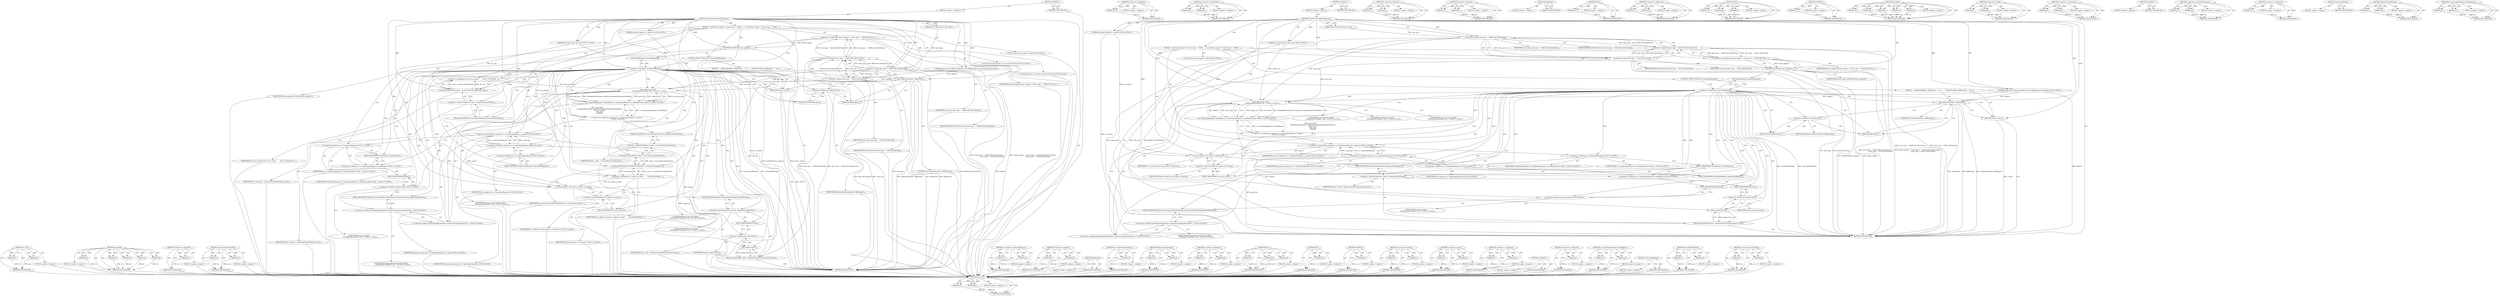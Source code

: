 digraph "cc.CopyOutputRequest.CreateRequest" {
vulnerable_205 [label=<(METHOD,set_area)>];
vulnerable_206 [label=<(PARAM,p1)>];
vulnerable_207 [label=<(PARAM,p2)>];
vulnerable_208 [label=<(BLOCK,&lt;empty&gt;,&lt;empty&gt;)>];
vulnerable_209 [label=<(METHOD_RETURN,ANY)>];
vulnerable_184 [label=<(METHOD,base.Bind)>];
vulnerable_185 [label=<(PARAM,p1)>];
vulnerable_186 [label=<(PARAM,p2)>];
vulnerable_187 [label=<(PARAM,p3)>];
vulnerable_188 [label=<(PARAM,p4)>];
vulnerable_189 [label=<(PARAM,p5)>];
vulnerable_190 [label=<(BLOCK,&lt;empty&gt;,&lt;empty&gt;)>];
vulnerable_191 [label=<(METHOD_RETURN,ANY)>];
vulnerable_138 [label=<(METHOD,&lt;operator&gt;.logicalNot)>];
vulnerable_139 [label=<(PARAM,p1)>];
vulnerable_140 [label=<(BLOCK,&lt;empty&gt;,&lt;empty&gt;)>];
vulnerable_141 [label=<(METHOD_RETURN,ANY)>];
vulnerable_159 [label=<(METHOD,ConvertViewSizeToPixel)>];
vulnerable_160 [label=<(PARAM,p1)>];
vulnerable_161 [label=<(PARAM,p2)>];
vulnerable_162 [label=<(BLOCK,&lt;empty&gt;,&lt;empty&gt;)>];
vulnerable_163 [label=<(METHOD_RETURN,ANY)>];
vulnerable_6 [label=<(METHOD,&lt;global&gt;)<SUB>1</SUB>>];
vulnerable_7 [label=<(BLOCK,&lt;empty&gt;,&lt;empty&gt;)<SUB>1</SUB>>];
vulnerable_8 [label=<(METHOD,CopyFromCompositingSurface)<SUB>1</SUB>>];
vulnerable_9 [label="<(PARAM,const gfx::Rect&amp; src_subrect)<SUB>2</SUB>>"];
vulnerable_10 [label="<(PARAM,const gfx::Size&amp; dst_size)<SUB>3</SUB>>"];
vulnerable_11 [label="<(PARAM,const base::Callback&lt;void(bool, const SkBitmap&amp;)&gt;&amp; callback)<SUB>4</SUB>>"];
vulnerable_12 [label=<(PARAM,const SkColorType color_type)<SUB>5</SUB>>];
vulnerable_13 [label=<(BLOCK,{
  bool format_support = ((color_type == kRGB_...,{
  bool format_support = ((color_type == kRGB_...)<SUB>5</SUB>>];
vulnerable_14 [label="<(LOCAL,bool format_support: bool)<SUB>6</SUB>>"];
vulnerable_15 [label=<(&lt;operator&gt;.assignment,format_support = ((color_type == kRGB_565_SkCol...)<SUB>6</SUB>>];
vulnerable_16 [label=<(IDENTIFIER,format_support,format_support = ((color_type == kRGB_565_SkCol...)<SUB>6</SUB>>];
vulnerable_17 [label=<(&lt;operator&gt;.logicalOr,(color_type == kRGB_565_SkColorType) ||
       ...)<SUB>6</SUB>>];
vulnerable_18 [label=<(&lt;operator&gt;.equals,color_type == kRGB_565_SkColorType)<SUB>6</SUB>>];
vulnerable_19 [label=<(IDENTIFIER,color_type,color_type == kRGB_565_SkColorType)<SUB>6</SUB>>];
vulnerable_20 [label=<(IDENTIFIER,kRGB_565_SkColorType,color_type == kRGB_565_SkColorType)<SUB>6</SUB>>];
vulnerable_21 [label=<(&lt;operator&gt;.equals,color_type == kN32_SkColorType)<SUB>7</SUB>>];
vulnerable_22 [label=<(IDENTIFIER,color_type,color_type == kN32_SkColorType)<SUB>7</SUB>>];
vulnerable_23 [label=<(IDENTIFIER,kN32_SkColorType,color_type == kN32_SkColorType)<SUB>7</SUB>>];
vulnerable_24 [label=<(DCHECK,DCHECK(format_support))<SUB>8</SUB>>];
vulnerable_25 [label=<(IDENTIFIER,format_support,DCHECK(format_support))<SUB>8</SUB>>];
vulnerable_26 [label=<(CONTROL_STRUCTURE,IF,if (!CanCopyToBitmap()))<SUB>9</SUB>>];
vulnerable_27 [label=<(&lt;operator&gt;.logicalNot,!CanCopyToBitmap())<SUB>9</SUB>>];
vulnerable_28 [label=<(CanCopyToBitmap,CanCopyToBitmap())<SUB>9</SUB>>];
vulnerable_29 [label=<(BLOCK,{
    callback.Run(false, SkBitmap());
     ret...,{
    callback.Run(false, SkBitmap());
     ret...)<SUB>9</SUB>>];
vulnerable_30 [label=<(Run,callback.Run(false, SkBitmap()))<SUB>10</SUB>>];
vulnerable_31 [label=<(&lt;operator&gt;.fieldAccess,callback.Run)<SUB>10</SUB>>];
vulnerable_32 [label=<(IDENTIFIER,callback,callback.Run(false, SkBitmap()))<SUB>10</SUB>>];
vulnerable_33 [label=<(FIELD_IDENTIFIER,Run,Run)<SUB>10</SUB>>];
vulnerable_34 [label=<(LITERAL,false,callback.Run(false, SkBitmap()))<SUB>10</SUB>>];
vulnerable_35 [label=<(SkBitmap,SkBitmap())<SUB>10</SUB>>];
vulnerable_36 [label=<(RETURN,return;,return;)<SUB>11</SUB>>];
vulnerable_37 [label="<(LOCAL,const gfx.Size dst_size_in_pixel: gfx.Size)<SUB>14</SUB>>"];
vulnerable_38 [label=<(&lt;operator&gt;.assignment,&amp; dst_size_in_pixel =
      client_-&gt;ConvertVie...)<SUB>14</SUB>>];
vulnerable_39 [label=<(IDENTIFIER,dst_size_in_pixel,&amp; dst_size_in_pixel =
      client_-&gt;ConvertVie...)<SUB>14</SUB>>];
vulnerable_40 [label=<(ConvertViewSizeToPixel,client_-&gt;ConvertViewSizeToPixel(dst_size))<SUB>15</SUB>>];
vulnerable_41 [label=<(&lt;operator&gt;.indirectFieldAccess,client_-&gt;ConvertViewSizeToPixel)<SUB>15</SUB>>];
vulnerable_42 [label=<(IDENTIFIER,client_,client_-&gt;ConvertViewSizeToPixel(dst_size))<SUB>15</SUB>>];
vulnerable_43 [label=<(FIELD_IDENTIFIER,ConvertViewSizeToPixel,ConvertViewSizeToPixel)<SUB>15</SUB>>];
vulnerable_44 [label=<(IDENTIFIER,dst_size,client_-&gt;ConvertViewSizeToPixel(dst_size))<SUB>15</SUB>>];
vulnerable_45 [label="<(&lt;operator&gt;.assignment,scoped_ptr&lt;cc::CopyOutputRequest&gt; request =
   ...)<SUB>16</SUB>>"];
vulnerable_46 [label="<(&lt;operator&gt;.greaterThan,scoped_ptr&lt;cc::CopyOutputRequest&gt; request)<SUB>16</SUB>>"];
vulnerable_47 [label="<(&lt;operator&gt;.lessThan,scoped_ptr&lt;cc::CopyOutputRequest)<SUB>16</SUB>>"];
vulnerable_48 [label="<(IDENTIFIER,scoped_ptr,scoped_ptr&lt;cc::CopyOutputRequest)<SUB>16</SUB>>"];
vulnerable_49 [label="<(&lt;operator&gt;.fieldAccess,cc::CopyOutputRequest)<SUB>16</SUB>>"];
vulnerable_50 [label="<(IDENTIFIER,cc,scoped_ptr&lt;cc::CopyOutputRequest)<SUB>16</SUB>>"];
vulnerable_51 [label=<(FIELD_IDENTIFIER,CopyOutputRequest,CopyOutputRequest)<SUB>16</SUB>>];
vulnerable_52 [label="<(IDENTIFIER,request,scoped_ptr&lt;cc::CopyOutputRequest&gt; request)<SUB>16</SUB>>"];
vulnerable_53 [label="<(cc.CopyOutputRequest.CreateRequest,cc::CopyOutputRequest::CreateRequest(base::Bind...)<SUB>17</SUB>>"];
vulnerable_54 [label="<(&lt;operator&gt;.fieldAccess,cc::CopyOutputRequest::CreateRequest)<SUB>17</SUB>>"];
vulnerable_55 [label="<(&lt;operator&gt;.fieldAccess,cc::CopyOutputRequest)<SUB>17</SUB>>"];
vulnerable_56 [label="<(IDENTIFIER,cc,cc::CopyOutputRequest::CreateRequest(base::Bind...)<SUB>17</SUB>>"];
vulnerable_57 [label="<(IDENTIFIER,CopyOutputRequest,cc::CopyOutputRequest::CreateRequest(base::Bind...)<SUB>17</SUB>>"];
vulnerable_58 [label=<(FIELD_IDENTIFIER,CreateRequest,CreateRequest)<SUB>17</SUB>>];
vulnerable_59 [label="<(base.Bind,base::Bind(
           &amp;DelegatedFrameHost::Cop...)<SUB>17</SUB>>"];
vulnerable_60 [label="<(&lt;operator&gt;.fieldAccess,base::Bind)<SUB>17</SUB>>"];
vulnerable_61 [label="<(IDENTIFIER,base,base::Bind(
           &amp;DelegatedFrameHost::Cop...)<SUB>17</SUB>>"];
vulnerable_62 [label=<(FIELD_IDENTIFIER,Bind,Bind)<SUB>17</SUB>>];
vulnerable_63 [label="<(&lt;operator&gt;.addressOf,&amp;DelegatedFrameHost::CopyFromCompositingSurface...)<SUB>18</SUB>>"];
vulnerable_64 [label="<(&lt;operator&gt;.fieldAccess,DelegatedFrameHost::CopyFromCompositingSurfaceH...)<SUB>18</SUB>>"];
vulnerable_65 [label="<(IDENTIFIER,DelegatedFrameHost,base::Bind(
           &amp;DelegatedFrameHost::Cop...)<SUB>18</SUB>>"];
vulnerable_66 [label=<(FIELD_IDENTIFIER,CopyFromCompositingSurfaceHasResult,CopyFromCompositingSurfaceHasResult)<SUB>18</SUB>>];
vulnerable_67 [label="<(IDENTIFIER,dst_size_in_pixel,base::Bind(
           &amp;DelegatedFrameHost::Cop...)<SUB>19</SUB>>"];
vulnerable_68 [label="<(IDENTIFIER,color_type,base::Bind(
           &amp;DelegatedFrameHost::Cop...)<SUB>20</SUB>>"];
vulnerable_69 [label="<(IDENTIFIER,callback,base::Bind(
           &amp;DelegatedFrameHost::Cop...)<SUB>21</SUB>>"];
vulnerable_70 [label="<(LOCAL,gfx.Rect src_subrect_in_pixel: gfx.Rect)<SUB>22</SUB>>"];
vulnerable_71 [label=<(&lt;operator&gt;.assignment,src_subrect_in_pixel =
      ConvertRectToPixel...)<SUB>22</SUB>>];
vulnerable_72 [label=<(IDENTIFIER,src_subrect_in_pixel,src_subrect_in_pixel =
      ConvertRectToPixel...)<SUB>22</SUB>>];
vulnerable_73 [label=<(ConvertRectToPixel,ConvertRectToPixel(client_-&gt;CurrentDeviceScaleF...)<SUB>23</SUB>>];
vulnerable_74 [label=<(CurrentDeviceScaleFactor,client_-&gt;CurrentDeviceScaleFactor())<SUB>23</SUB>>];
vulnerable_75 [label=<(&lt;operator&gt;.indirectFieldAccess,client_-&gt;CurrentDeviceScaleFactor)<SUB>23</SUB>>];
vulnerable_76 [label=<(IDENTIFIER,client_,client_-&gt;CurrentDeviceScaleFactor())<SUB>23</SUB>>];
vulnerable_77 [label=<(FIELD_IDENTIFIER,CurrentDeviceScaleFactor,CurrentDeviceScaleFactor)<SUB>23</SUB>>];
vulnerable_78 [label=<(IDENTIFIER,src_subrect,ConvertRectToPixel(client_-&gt;CurrentDeviceScaleF...)<SUB>23</SUB>>];
vulnerable_79 [label=<(set_area,request-&gt;set_area(src_subrect_in_pixel))<SUB>24</SUB>>];
vulnerable_80 [label=<(&lt;operator&gt;.indirectFieldAccess,request-&gt;set_area)<SUB>24</SUB>>];
vulnerable_81 [label=<(IDENTIFIER,request,request-&gt;set_area(src_subrect_in_pixel))<SUB>24</SUB>>];
vulnerable_82 [label=<(FIELD_IDENTIFIER,set_area,set_area)<SUB>24</SUB>>];
vulnerable_83 [label=<(IDENTIFIER,src_subrect_in_pixel,request-&gt;set_area(src_subrect_in_pixel))<SUB>24</SUB>>];
vulnerable_84 [label=<(RequestCopyOfOutput,client_-&gt;RequestCopyOfOutput(request.Pass()))<SUB>25</SUB>>];
vulnerable_85 [label=<(&lt;operator&gt;.indirectFieldAccess,client_-&gt;RequestCopyOfOutput)<SUB>25</SUB>>];
vulnerable_86 [label=<(IDENTIFIER,client_,client_-&gt;RequestCopyOfOutput(request.Pass()))<SUB>25</SUB>>];
vulnerable_87 [label=<(FIELD_IDENTIFIER,RequestCopyOfOutput,RequestCopyOfOutput)<SUB>25</SUB>>];
vulnerable_88 [label=<(Pass,request.Pass())<SUB>25</SUB>>];
vulnerable_89 [label=<(&lt;operator&gt;.fieldAccess,request.Pass)<SUB>25</SUB>>];
vulnerable_90 [label=<(IDENTIFIER,request,request.Pass())<SUB>25</SUB>>];
vulnerable_91 [label=<(FIELD_IDENTIFIER,Pass,Pass)<SUB>25</SUB>>];
vulnerable_92 [label=<(METHOD_RETURN,void)<SUB>1</SUB>>];
vulnerable_94 [label=<(METHOD_RETURN,ANY)<SUB>1</SUB>>];
vulnerable_164 [label=<(METHOD,&lt;operator&gt;.indirectFieldAccess)>];
vulnerable_165 [label=<(PARAM,p1)>];
vulnerable_166 [label=<(PARAM,p2)>];
vulnerable_167 [label=<(BLOCK,&lt;empty&gt;,&lt;empty&gt;)>];
vulnerable_168 [label=<(METHOD_RETURN,ANY)>];
vulnerable_124 [label=<(METHOD,&lt;operator&gt;.logicalOr)>];
vulnerable_125 [label=<(PARAM,p1)>];
vulnerable_126 [label=<(PARAM,p2)>];
vulnerable_127 [label=<(BLOCK,&lt;empty&gt;,&lt;empty&gt;)>];
vulnerable_128 [label=<(METHOD_RETURN,ANY)>];
vulnerable_156 [label=<(METHOD,SkBitmap)>];
vulnerable_157 [label=<(BLOCK,&lt;empty&gt;,&lt;empty&gt;)>];
vulnerable_158 [label=<(METHOD_RETURN,ANY)>];
vulnerable_201 [label=<(METHOD,CurrentDeviceScaleFactor)>];
vulnerable_202 [label=<(PARAM,p1)>];
vulnerable_203 [label=<(BLOCK,&lt;empty&gt;,&lt;empty&gt;)>];
vulnerable_204 [label=<(METHOD_RETURN,ANY)>];
vulnerable_210 [label=<(METHOD,RequestCopyOfOutput)>];
vulnerable_211 [label=<(PARAM,p1)>];
vulnerable_212 [label=<(PARAM,p2)>];
vulnerable_213 [label=<(BLOCK,&lt;empty&gt;,&lt;empty&gt;)>];
vulnerable_214 [label=<(METHOD_RETURN,ANY)>];
vulnerable_151 [label=<(METHOD,&lt;operator&gt;.fieldAccess)>];
vulnerable_152 [label=<(PARAM,p1)>];
vulnerable_153 [label=<(PARAM,p2)>];
vulnerable_154 [label=<(BLOCK,&lt;empty&gt;,&lt;empty&gt;)>];
vulnerable_155 [label=<(METHOD_RETURN,ANY)>];
vulnerable_145 [label=<(METHOD,Run)>];
vulnerable_146 [label=<(PARAM,p1)>];
vulnerable_147 [label=<(PARAM,p2)>];
vulnerable_148 [label=<(PARAM,p3)>];
vulnerable_149 [label=<(BLOCK,&lt;empty&gt;,&lt;empty&gt;)>];
vulnerable_150 [label=<(METHOD_RETURN,ANY)>];
vulnerable_215 [label=<(METHOD,Pass)>];
vulnerable_216 [label=<(PARAM,p1)>];
vulnerable_217 [label=<(BLOCK,&lt;empty&gt;,&lt;empty&gt;)>];
vulnerable_218 [label=<(METHOD_RETURN,ANY)>];
vulnerable_134 [label=<(METHOD,DCHECK)>];
vulnerable_135 [label=<(PARAM,p1)>];
vulnerable_136 [label=<(BLOCK,&lt;empty&gt;,&lt;empty&gt;)>];
vulnerable_137 [label=<(METHOD_RETURN,ANY)>];
vulnerable_174 [label=<(METHOD,&lt;operator&gt;.lessThan)>];
vulnerable_175 [label=<(PARAM,p1)>];
vulnerable_176 [label=<(PARAM,p2)>];
vulnerable_177 [label=<(BLOCK,&lt;empty&gt;,&lt;empty&gt;)>];
vulnerable_178 [label=<(METHOD_RETURN,ANY)>];
vulnerable_129 [label=<(METHOD,&lt;operator&gt;.equals)>];
vulnerable_130 [label=<(PARAM,p1)>];
vulnerable_131 [label=<(PARAM,p2)>];
vulnerable_132 [label=<(BLOCK,&lt;empty&gt;,&lt;empty&gt;)>];
vulnerable_133 [label=<(METHOD_RETURN,ANY)>];
vulnerable_119 [label=<(METHOD,&lt;operator&gt;.assignment)>];
vulnerable_120 [label=<(PARAM,p1)>];
vulnerable_121 [label=<(PARAM,p2)>];
vulnerable_122 [label=<(BLOCK,&lt;empty&gt;,&lt;empty&gt;)>];
vulnerable_123 [label=<(METHOD_RETURN,ANY)>];
vulnerable_113 [label=<(METHOD,&lt;global&gt;)<SUB>1</SUB>>];
vulnerable_114 [label=<(BLOCK,&lt;empty&gt;,&lt;empty&gt;)>];
vulnerable_115 [label=<(METHOD_RETURN,ANY)>];
vulnerable_192 [label=<(METHOD,&lt;operator&gt;.addressOf)>];
vulnerable_193 [label=<(PARAM,p1)>];
vulnerable_194 [label=<(BLOCK,&lt;empty&gt;,&lt;empty&gt;)>];
vulnerable_195 [label=<(METHOD_RETURN,ANY)>];
vulnerable_179 [label=<(METHOD,cc.CopyOutputRequest.CreateRequest)>];
vulnerable_180 [label=<(PARAM,p1)>];
vulnerable_181 [label=<(PARAM,p2)>];
vulnerable_182 [label=<(BLOCK,&lt;empty&gt;,&lt;empty&gt;)>];
vulnerable_183 [label=<(METHOD_RETURN,ANY)>];
vulnerable_142 [label=<(METHOD,CanCopyToBitmap)>];
vulnerable_143 [label=<(BLOCK,&lt;empty&gt;,&lt;empty&gt;)>];
vulnerable_144 [label=<(METHOD_RETURN,ANY)>];
vulnerable_196 [label=<(METHOD,ConvertRectToPixel)>];
vulnerable_197 [label=<(PARAM,p1)>];
vulnerable_198 [label=<(PARAM,p2)>];
vulnerable_199 [label=<(BLOCK,&lt;empty&gt;,&lt;empty&gt;)>];
vulnerable_200 [label=<(METHOD_RETURN,ANY)>];
vulnerable_169 [label=<(METHOD,&lt;operator&gt;.greaterThan)>];
vulnerable_170 [label=<(PARAM,p1)>];
vulnerable_171 [label=<(PARAM,p2)>];
vulnerable_172 [label=<(BLOCK,&lt;empty&gt;,&lt;empty&gt;)>];
vulnerable_173 [label=<(METHOD_RETURN,ANY)>];
fixed_169 [label=<(METHOD,set_area)>];
fixed_170 [label=<(PARAM,p1)>];
fixed_171 [label=<(PARAM,p2)>];
fixed_172 [label=<(BLOCK,&lt;empty&gt;,&lt;empty&gt;)>];
fixed_173 [label=<(METHOD_RETURN,ANY)>];
fixed_121 [label=<(METHOD,&lt;operator&gt;.logicalNot)>];
fixed_122 [label=<(PARAM,p1)>];
fixed_123 [label=<(BLOCK,&lt;empty&gt;,&lt;empty&gt;)>];
fixed_124 [label=<(METHOD_RETURN,ANY)>];
fixed_142 [label=<(METHOD,&lt;operator&gt;.greaterThan)>];
fixed_143 [label=<(PARAM,p1)>];
fixed_144 [label=<(PARAM,p2)>];
fixed_145 [label=<(BLOCK,&lt;empty&gt;,&lt;empty&gt;)>];
fixed_146 [label=<(METHOD_RETURN,ANY)>];
fixed_6 [label=<(METHOD,&lt;global&gt;)<SUB>1</SUB>>];
fixed_7 [label=<(BLOCK,&lt;empty&gt;,&lt;empty&gt;)<SUB>1</SUB>>];
fixed_8 [label=<(METHOD,CopyFromCompositingSurface)<SUB>1</SUB>>];
fixed_9 [label="<(PARAM,const gfx::Rect&amp; src_subrect)<SUB>2</SUB>>"];
fixed_10 [label="<(PARAM,const gfx::Size&amp; output_size)<SUB>3</SUB>>"];
fixed_11 [label="<(PARAM,const base::Callback&lt;void(bool, const SkBitmap&amp;)&gt;&amp; callback)<SUB>4</SUB>>"];
fixed_12 [label=<(PARAM,const SkColorType color_type)<SUB>5</SUB>>];
fixed_13 [label=<(BLOCK,{
  bool format_support = ((color_type == kRGB_...,{
  bool format_support = ((color_type == kRGB_...)<SUB>5</SUB>>];
fixed_14 [label="<(LOCAL,bool format_support: bool)<SUB>6</SUB>>"];
fixed_15 [label=<(&lt;operator&gt;.assignment,format_support = ((color_type == kRGB_565_SkCol...)<SUB>6</SUB>>];
fixed_16 [label=<(IDENTIFIER,format_support,format_support = ((color_type == kRGB_565_SkCol...)<SUB>6</SUB>>];
fixed_17 [label=<(&lt;operator&gt;.logicalOr,(color_type == kRGB_565_SkColorType) ||
       ...)<SUB>6</SUB>>];
fixed_18 [label=<(&lt;operator&gt;.equals,color_type == kRGB_565_SkColorType)<SUB>6</SUB>>];
fixed_19 [label=<(IDENTIFIER,color_type,color_type == kRGB_565_SkColorType)<SUB>6</SUB>>];
fixed_20 [label=<(IDENTIFIER,kRGB_565_SkColorType,color_type == kRGB_565_SkColorType)<SUB>6</SUB>>];
fixed_21 [label=<(&lt;operator&gt;.equals,color_type == kN32_SkColorType)<SUB>7</SUB>>];
fixed_22 [label=<(IDENTIFIER,color_type,color_type == kN32_SkColorType)<SUB>7</SUB>>];
fixed_23 [label=<(IDENTIFIER,kN32_SkColorType,color_type == kN32_SkColorType)<SUB>7</SUB>>];
fixed_24 [label=<(DCHECK,DCHECK(format_support))<SUB>8</SUB>>];
fixed_25 [label=<(IDENTIFIER,format_support,DCHECK(format_support))<SUB>8</SUB>>];
fixed_26 [label=<(CONTROL_STRUCTURE,IF,if (!CanCopyToBitmap()))<SUB>9</SUB>>];
fixed_27 [label=<(&lt;operator&gt;.logicalNot,!CanCopyToBitmap())<SUB>9</SUB>>];
fixed_28 [label=<(CanCopyToBitmap,CanCopyToBitmap())<SUB>9</SUB>>];
fixed_29 [label=<(BLOCK,{
    callback.Run(false, SkBitmap());
     ret...,{
    callback.Run(false, SkBitmap());
     ret...)<SUB>9</SUB>>];
fixed_30 [label=<(Run,callback.Run(false, SkBitmap()))<SUB>10</SUB>>];
fixed_31 [label=<(&lt;operator&gt;.fieldAccess,callback.Run)<SUB>10</SUB>>];
fixed_32 [label=<(IDENTIFIER,callback,callback.Run(false, SkBitmap()))<SUB>10</SUB>>];
fixed_33 [label=<(FIELD_IDENTIFIER,Run,Run)<SUB>10</SUB>>];
fixed_34 [label=<(LITERAL,false,callback.Run(false, SkBitmap()))<SUB>10</SUB>>];
fixed_35 [label=<(SkBitmap,SkBitmap())<SUB>10</SUB>>];
fixed_36 [label=<(RETURN,return;,return;)<SUB>11</SUB>>];
fixed_37 [label="<(&lt;operator&gt;.assignment,scoped_ptr&lt;cc::CopyOutputRequest&gt; request =
   ...)<SUB>14</SUB>>"];
fixed_38 [label="<(&lt;operator&gt;.greaterThan,scoped_ptr&lt;cc::CopyOutputRequest&gt; request)<SUB>14</SUB>>"];
fixed_39 [label="<(&lt;operator&gt;.lessThan,scoped_ptr&lt;cc::CopyOutputRequest)<SUB>14</SUB>>"];
fixed_40 [label="<(IDENTIFIER,scoped_ptr,scoped_ptr&lt;cc::CopyOutputRequest)<SUB>14</SUB>>"];
fixed_41 [label="<(&lt;operator&gt;.fieldAccess,cc::CopyOutputRequest)<SUB>14</SUB>>"];
fixed_42 [label="<(IDENTIFIER,cc,scoped_ptr&lt;cc::CopyOutputRequest)<SUB>14</SUB>>"];
fixed_43 [label=<(FIELD_IDENTIFIER,CopyOutputRequest,CopyOutputRequest)<SUB>14</SUB>>];
fixed_44 [label="<(IDENTIFIER,request,scoped_ptr&lt;cc::CopyOutputRequest&gt; request)<SUB>14</SUB>>"];
fixed_45 [label="<(cc.CopyOutputRequest.CreateRequest,cc::CopyOutputRequest::CreateRequest(base::Bind...)<SUB>15</SUB>>"];
fixed_46 [label="<(&lt;operator&gt;.fieldAccess,cc::CopyOutputRequest::CreateRequest)<SUB>15</SUB>>"];
fixed_47 [label="<(&lt;operator&gt;.fieldAccess,cc::CopyOutputRequest)<SUB>15</SUB>>"];
fixed_48 [label="<(IDENTIFIER,cc,cc::CopyOutputRequest::CreateRequest(base::Bind...)<SUB>15</SUB>>"];
fixed_49 [label="<(IDENTIFIER,CopyOutputRequest,cc::CopyOutputRequest::CreateRequest(base::Bind...)<SUB>15</SUB>>"];
fixed_50 [label=<(FIELD_IDENTIFIER,CreateRequest,CreateRequest)<SUB>15</SUB>>];
fixed_51 [label="<(base.Bind,base::Bind(
           &amp;DelegatedFrameHost::Cop...)<SUB>15</SUB>>"];
fixed_52 [label="<(&lt;operator&gt;.fieldAccess,base::Bind)<SUB>15</SUB>>"];
fixed_53 [label="<(IDENTIFIER,base,base::Bind(
           &amp;DelegatedFrameHost::Cop...)<SUB>15</SUB>>"];
fixed_54 [label=<(FIELD_IDENTIFIER,Bind,Bind)<SUB>15</SUB>>];
fixed_55 [label="<(&lt;operator&gt;.addressOf,&amp;DelegatedFrameHost::CopyFromCompositingSurface...)<SUB>16</SUB>>"];
fixed_56 [label="<(&lt;operator&gt;.fieldAccess,DelegatedFrameHost::CopyFromCompositingSurfaceH...)<SUB>16</SUB>>"];
fixed_57 [label="<(IDENTIFIER,DelegatedFrameHost,base::Bind(
           &amp;DelegatedFrameHost::Cop...)<SUB>16</SUB>>"];
fixed_58 [label=<(FIELD_IDENTIFIER,CopyFromCompositingSurfaceHasResult,CopyFromCompositingSurfaceHasResult)<SUB>16</SUB>>];
fixed_59 [label="<(IDENTIFIER,output_size,base::Bind(
           &amp;DelegatedFrameHost::Cop...)<SUB>17</SUB>>"];
fixed_60 [label="<(IDENTIFIER,color_type,base::Bind(
           &amp;DelegatedFrameHost::Cop...)<SUB>18</SUB>>"];
fixed_61 [label="<(IDENTIFIER,callback,base::Bind(
           &amp;DelegatedFrameHost::Cop...)<SUB>19</SUB>>"];
fixed_62 [label=<(set_area,request-&gt;set_area(src_subrect))<SUB>20</SUB>>];
fixed_63 [label=<(&lt;operator&gt;.indirectFieldAccess,request-&gt;set_area)<SUB>20</SUB>>];
fixed_64 [label=<(IDENTIFIER,request,request-&gt;set_area(src_subrect))<SUB>20</SUB>>];
fixed_65 [label=<(FIELD_IDENTIFIER,set_area,set_area)<SUB>20</SUB>>];
fixed_66 [label=<(IDENTIFIER,src_subrect,request-&gt;set_area(src_subrect))<SUB>20</SUB>>];
fixed_67 [label=<(RequestCopyOfOutput,client_-&gt;RequestCopyOfOutput(request.Pass()))<SUB>21</SUB>>];
fixed_68 [label=<(&lt;operator&gt;.indirectFieldAccess,client_-&gt;RequestCopyOfOutput)<SUB>21</SUB>>];
fixed_69 [label=<(IDENTIFIER,client_,client_-&gt;RequestCopyOfOutput(request.Pass()))<SUB>21</SUB>>];
fixed_70 [label=<(FIELD_IDENTIFIER,RequestCopyOfOutput,RequestCopyOfOutput)<SUB>21</SUB>>];
fixed_71 [label=<(Pass,request.Pass())<SUB>21</SUB>>];
fixed_72 [label=<(&lt;operator&gt;.fieldAccess,request.Pass)<SUB>21</SUB>>];
fixed_73 [label=<(IDENTIFIER,request,request.Pass())<SUB>21</SUB>>];
fixed_74 [label=<(FIELD_IDENTIFIER,Pass,Pass)<SUB>21</SUB>>];
fixed_75 [label=<(METHOD_RETURN,void)<SUB>1</SUB>>];
fixed_77 [label=<(METHOD_RETURN,ANY)<SUB>1</SUB>>];
fixed_147 [label=<(METHOD,&lt;operator&gt;.lessThan)>];
fixed_148 [label=<(PARAM,p1)>];
fixed_149 [label=<(PARAM,p2)>];
fixed_150 [label=<(BLOCK,&lt;empty&gt;,&lt;empty&gt;)>];
fixed_151 [label=<(METHOD_RETURN,ANY)>];
fixed_107 [label=<(METHOD,&lt;operator&gt;.logicalOr)>];
fixed_108 [label=<(PARAM,p1)>];
fixed_109 [label=<(PARAM,p2)>];
fixed_110 [label=<(BLOCK,&lt;empty&gt;,&lt;empty&gt;)>];
fixed_111 [label=<(METHOD_RETURN,ANY)>];
fixed_139 [label=<(METHOD,SkBitmap)>];
fixed_140 [label=<(BLOCK,&lt;empty&gt;,&lt;empty&gt;)>];
fixed_141 [label=<(METHOD_RETURN,ANY)>];
fixed_184 [label=<(METHOD,Pass)>];
fixed_185 [label=<(PARAM,p1)>];
fixed_186 [label=<(BLOCK,&lt;empty&gt;,&lt;empty&gt;)>];
fixed_187 [label=<(METHOD_RETURN,ANY)>];
fixed_134 [label=<(METHOD,&lt;operator&gt;.fieldAccess)>];
fixed_135 [label=<(PARAM,p1)>];
fixed_136 [label=<(PARAM,p2)>];
fixed_137 [label=<(BLOCK,&lt;empty&gt;,&lt;empty&gt;)>];
fixed_138 [label=<(METHOD_RETURN,ANY)>];
fixed_128 [label=<(METHOD,Run)>];
fixed_129 [label=<(PARAM,p1)>];
fixed_130 [label=<(PARAM,p2)>];
fixed_131 [label=<(PARAM,p3)>];
fixed_132 [label=<(BLOCK,&lt;empty&gt;,&lt;empty&gt;)>];
fixed_133 [label=<(METHOD_RETURN,ANY)>];
fixed_117 [label=<(METHOD,DCHECK)>];
fixed_118 [label=<(PARAM,p1)>];
fixed_119 [label=<(BLOCK,&lt;empty&gt;,&lt;empty&gt;)>];
fixed_120 [label=<(METHOD_RETURN,ANY)>];
fixed_157 [label=<(METHOD,base.Bind)>];
fixed_158 [label=<(PARAM,p1)>];
fixed_159 [label=<(PARAM,p2)>];
fixed_160 [label=<(PARAM,p3)>];
fixed_161 [label=<(PARAM,p4)>];
fixed_162 [label=<(PARAM,p5)>];
fixed_163 [label=<(BLOCK,&lt;empty&gt;,&lt;empty&gt;)>];
fixed_164 [label=<(METHOD_RETURN,ANY)>];
fixed_112 [label=<(METHOD,&lt;operator&gt;.equals)>];
fixed_113 [label=<(PARAM,p1)>];
fixed_114 [label=<(PARAM,p2)>];
fixed_115 [label=<(BLOCK,&lt;empty&gt;,&lt;empty&gt;)>];
fixed_116 [label=<(METHOD_RETURN,ANY)>];
fixed_102 [label=<(METHOD,&lt;operator&gt;.assignment)>];
fixed_103 [label=<(PARAM,p1)>];
fixed_104 [label=<(PARAM,p2)>];
fixed_105 [label=<(BLOCK,&lt;empty&gt;,&lt;empty&gt;)>];
fixed_106 [label=<(METHOD_RETURN,ANY)>];
fixed_96 [label=<(METHOD,&lt;global&gt;)<SUB>1</SUB>>];
fixed_97 [label=<(BLOCK,&lt;empty&gt;,&lt;empty&gt;)>];
fixed_98 [label=<(METHOD_RETURN,ANY)>];
fixed_174 [label=<(METHOD,&lt;operator&gt;.indirectFieldAccess)>];
fixed_175 [label=<(PARAM,p1)>];
fixed_176 [label=<(PARAM,p2)>];
fixed_177 [label=<(BLOCK,&lt;empty&gt;,&lt;empty&gt;)>];
fixed_178 [label=<(METHOD_RETURN,ANY)>];
fixed_165 [label=<(METHOD,&lt;operator&gt;.addressOf)>];
fixed_166 [label=<(PARAM,p1)>];
fixed_167 [label=<(BLOCK,&lt;empty&gt;,&lt;empty&gt;)>];
fixed_168 [label=<(METHOD_RETURN,ANY)>];
fixed_125 [label=<(METHOD,CanCopyToBitmap)>];
fixed_126 [label=<(BLOCK,&lt;empty&gt;,&lt;empty&gt;)>];
fixed_127 [label=<(METHOD_RETURN,ANY)>];
fixed_179 [label=<(METHOD,RequestCopyOfOutput)>];
fixed_180 [label=<(PARAM,p1)>];
fixed_181 [label=<(PARAM,p2)>];
fixed_182 [label=<(BLOCK,&lt;empty&gt;,&lt;empty&gt;)>];
fixed_183 [label=<(METHOD_RETURN,ANY)>];
fixed_152 [label=<(METHOD,cc.CopyOutputRequest.CreateRequest)>];
fixed_153 [label=<(PARAM,p1)>];
fixed_154 [label=<(PARAM,p2)>];
fixed_155 [label=<(BLOCK,&lt;empty&gt;,&lt;empty&gt;)>];
fixed_156 [label=<(METHOD_RETURN,ANY)>];
vulnerable_205 -> vulnerable_206  [key=0, label="AST: "];
vulnerable_205 -> vulnerable_206  [key=1, label="DDG: "];
vulnerable_205 -> vulnerable_208  [key=0, label="AST: "];
vulnerable_205 -> vulnerable_207  [key=0, label="AST: "];
vulnerable_205 -> vulnerable_207  [key=1, label="DDG: "];
vulnerable_205 -> vulnerable_209  [key=0, label="AST: "];
vulnerable_205 -> vulnerable_209  [key=1, label="CFG: "];
vulnerable_206 -> vulnerable_209  [key=0, label="DDG: p1"];
vulnerable_207 -> vulnerable_209  [key=0, label="DDG: p2"];
vulnerable_208 -> fixed_169  [key=0];
vulnerable_209 -> fixed_169  [key=0];
vulnerable_184 -> vulnerable_185  [key=0, label="AST: "];
vulnerable_184 -> vulnerable_185  [key=1, label="DDG: "];
vulnerable_184 -> vulnerable_190  [key=0, label="AST: "];
vulnerable_184 -> vulnerable_186  [key=0, label="AST: "];
vulnerable_184 -> vulnerable_186  [key=1, label="DDG: "];
vulnerable_184 -> vulnerable_191  [key=0, label="AST: "];
vulnerable_184 -> vulnerable_191  [key=1, label="CFG: "];
vulnerable_184 -> vulnerable_187  [key=0, label="AST: "];
vulnerable_184 -> vulnerable_187  [key=1, label="DDG: "];
vulnerable_184 -> vulnerable_188  [key=0, label="AST: "];
vulnerable_184 -> vulnerable_188  [key=1, label="DDG: "];
vulnerable_184 -> vulnerable_189  [key=0, label="AST: "];
vulnerable_184 -> vulnerable_189  [key=1, label="DDG: "];
vulnerable_185 -> vulnerable_191  [key=0, label="DDG: p1"];
vulnerable_186 -> vulnerable_191  [key=0, label="DDG: p2"];
vulnerable_187 -> vulnerable_191  [key=0, label="DDG: p3"];
vulnerable_188 -> vulnerable_191  [key=0, label="DDG: p4"];
vulnerable_189 -> vulnerable_191  [key=0, label="DDG: p5"];
vulnerable_190 -> fixed_169  [key=0];
vulnerable_191 -> fixed_169  [key=0];
vulnerable_138 -> vulnerable_139  [key=0, label="AST: "];
vulnerable_138 -> vulnerable_139  [key=1, label="DDG: "];
vulnerable_138 -> vulnerable_140  [key=0, label="AST: "];
vulnerable_138 -> vulnerable_141  [key=0, label="AST: "];
vulnerable_138 -> vulnerable_141  [key=1, label="CFG: "];
vulnerable_139 -> vulnerable_141  [key=0, label="DDG: p1"];
vulnerable_140 -> fixed_169  [key=0];
vulnerable_141 -> fixed_169  [key=0];
vulnerable_159 -> vulnerable_160  [key=0, label="AST: "];
vulnerable_159 -> vulnerable_160  [key=1, label="DDG: "];
vulnerable_159 -> vulnerable_162  [key=0, label="AST: "];
vulnerable_159 -> vulnerable_161  [key=0, label="AST: "];
vulnerable_159 -> vulnerable_161  [key=1, label="DDG: "];
vulnerable_159 -> vulnerable_163  [key=0, label="AST: "];
vulnerable_159 -> vulnerable_163  [key=1, label="CFG: "];
vulnerable_160 -> vulnerable_163  [key=0, label="DDG: p1"];
vulnerable_161 -> vulnerable_163  [key=0, label="DDG: p2"];
vulnerable_162 -> fixed_169  [key=0];
vulnerable_163 -> fixed_169  [key=0];
vulnerable_6 -> vulnerable_7  [key=0, label="AST: "];
vulnerable_6 -> vulnerable_94  [key=0, label="AST: "];
vulnerable_6 -> vulnerable_94  [key=1, label="CFG: "];
vulnerable_7 -> vulnerable_8  [key=0, label="AST: "];
vulnerable_8 -> vulnerable_9  [key=0, label="AST: "];
vulnerable_8 -> vulnerable_9  [key=1, label="DDG: "];
vulnerable_8 -> vulnerable_10  [key=0, label="AST: "];
vulnerable_8 -> vulnerable_10  [key=1, label="DDG: "];
vulnerable_8 -> vulnerable_11  [key=0, label="AST: "];
vulnerable_8 -> vulnerable_11  [key=1, label="DDG: "];
vulnerable_8 -> vulnerable_12  [key=0, label="AST: "];
vulnerable_8 -> vulnerable_12  [key=1, label="DDG: "];
vulnerable_8 -> vulnerable_13  [key=0, label="AST: "];
vulnerable_8 -> vulnerable_92  [key=0, label="AST: "];
vulnerable_8 -> vulnerable_18  [key=0, label="CFG: "];
vulnerable_8 -> vulnerable_18  [key=1, label="DDG: "];
vulnerable_8 -> vulnerable_24  [key=0, label="DDG: "];
vulnerable_8 -> vulnerable_79  [key=0, label="DDG: "];
vulnerable_8 -> vulnerable_27  [key=0, label="DDG: "];
vulnerable_8 -> vulnerable_36  [key=0, label="DDG: "];
vulnerable_8 -> vulnerable_40  [key=0, label="DDG: "];
vulnerable_8 -> vulnerable_46  [key=0, label="DDG: "];
vulnerable_8 -> vulnerable_73  [key=0, label="DDG: "];
vulnerable_8 -> vulnerable_21  [key=0, label="DDG: "];
vulnerable_8 -> vulnerable_30  [key=0, label="DDG: "];
vulnerable_8 -> vulnerable_47  [key=0, label="DDG: "];
vulnerable_8 -> vulnerable_59  [key=0, label="DDG: "];
vulnerable_9 -> vulnerable_92  [key=0, label="DDG: src_subrect"];
vulnerable_9 -> vulnerable_73  [key=0, label="DDG: src_subrect"];
vulnerable_10 -> vulnerable_92  [key=0, label="DDG: dst_size"];
vulnerable_10 -> vulnerable_40  [key=0, label="DDG: dst_size"];
vulnerable_11 -> vulnerable_92  [key=0, label="DDG: callback"];
vulnerable_11 -> vulnerable_30  [key=0, label="DDG: callback"];
vulnerable_11 -> vulnerable_59  [key=0, label="DDG: callback"];
vulnerable_12 -> vulnerable_18  [key=0, label="DDG: color_type"];
vulnerable_13 -> vulnerable_14  [key=0, label="AST: "];
vulnerable_13 -> vulnerable_15  [key=0, label="AST: "];
vulnerable_13 -> vulnerable_24  [key=0, label="AST: "];
vulnerable_13 -> vulnerable_26  [key=0, label="AST: "];
vulnerable_13 -> vulnerable_37  [key=0, label="AST: "];
vulnerable_13 -> vulnerable_38  [key=0, label="AST: "];
vulnerable_13 -> vulnerable_45  [key=0, label="AST: "];
vulnerable_13 -> vulnerable_70  [key=0, label="AST: "];
vulnerable_13 -> vulnerable_71  [key=0, label="AST: "];
vulnerable_13 -> vulnerable_79  [key=0, label="AST: "];
vulnerable_13 -> vulnerable_84  [key=0, label="AST: "];
vulnerable_14 -> fixed_169  [key=0];
vulnerable_15 -> vulnerable_16  [key=0, label="AST: "];
vulnerable_15 -> vulnerable_17  [key=0, label="AST: "];
vulnerable_15 -> vulnerable_24  [key=0, label="CFG: "];
vulnerable_15 -> vulnerable_24  [key=1, label="DDG: format_support"];
vulnerable_15 -> vulnerable_92  [key=0, label="DDG: (color_type == kRGB_565_SkColorType) ||
                         (color_type == kN32_SkColorType)"];
vulnerable_15 -> vulnerable_92  [key=1, label="DDG: format_support = ((color_type == kRGB_565_SkColorType) ||
                         (color_type == kN32_SkColorType))"];
vulnerable_16 -> fixed_169  [key=0];
vulnerable_17 -> vulnerable_18  [key=0, label="AST: "];
vulnerable_17 -> vulnerable_21  [key=0, label="AST: "];
vulnerable_17 -> vulnerable_15  [key=0, label="CFG: "];
vulnerable_17 -> vulnerable_15  [key=1, label="DDG: color_type == kRGB_565_SkColorType"];
vulnerable_17 -> vulnerable_15  [key=2, label="DDG: color_type == kN32_SkColorType"];
vulnerable_17 -> vulnerable_92  [key=0, label="DDG: color_type == kRGB_565_SkColorType"];
vulnerable_17 -> vulnerable_92  [key=1, label="DDG: color_type == kN32_SkColorType"];
vulnerable_18 -> vulnerable_19  [key=0, label="AST: "];
vulnerable_18 -> vulnerable_20  [key=0, label="AST: "];
vulnerable_18 -> vulnerable_17  [key=0, label="CFG: "];
vulnerable_18 -> vulnerable_17  [key=1, label="DDG: color_type"];
vulnerable_18 -> vulnerable_17  [key=2, label="DDG: kRGB_565_SkColorType"];
vulnerable_18 -> vulnerable_21  [key=0, label="CFG: "];
vulnerable_18 -> vulnerable_21  [key=1, label="DDG: color_type"];
vulnerable_18 -> vulnerable_21  [key=2, label="CDG: "];
vulnerable_18 -> vulnerable_92  [key=0, label="DDG: color_type"];
vulnerable_18 -> vulnerable_92  [key=1, label="DDG: kRGB_565_SkColorType"];
vulnerable_18 -> vulnerable_59  [key=0, label="DDG: color_type"];
vulnerable_19 -> fixed_169  [key=0];
vulnerable_20 -> fixed_169  [key=0];
vulnerable_21 -> vulnerable_22  [key=0, label="AST: "];
vulnerable_21 -> vulnerable_23  [key=0, label="AST: "];
vulnerable_21 -> vulnerable_17  [key=0, label="CFG: "];
vulnerable_21 -> vulnerable_17  [key=1, label="DDG: color_type"];
vulnerable_21 -> vulnerable_17  [key=2, label="DDG: kN32_SkColorType"];
vulnerable_21 -> vulnerable_92  [key=0, label="DDG: color_type"];
vulnerable_21 -> vulnerable_92  [key=1, label="DDG: kN32_SkColorType"];
vulnerable_21 -> vulnerable_59  [key=0, label="DDG: color_type"];
vulnerable_22 -> fixed_169  [key=0];
vulnerable_23 -> fixed_169  [key=0];
vulnerable_24 -> vulnerable_25  [key=0, label="AST: "];
vulnerable_24 -> vulnerable_28  [key=0, label="CFG: "];
vulnerable_24 -> vulnerable_92  [key=0, label="DDG: format_support"];
vulnerable_24 -> vulnerable_92  [key=1, label="DDG: DCHECK(format_support)"];
vulnerable_25 -> fixed_169  [key=0];
vulnerable_26 -> vulnerable_27  [key=0, label="AST: "];
vulnerable_26 -> vulnerable_29  [key=0, label="AST: "];
vulnerable_27 -> vulnerable_28  [key=0, label="AST: "];
vulnerable_27 -> vulnerable_33  [key=0, label="CFG: "];
vulnerable_27 -> vulnerable_33  [key=1, label="CDG: "];
vulnerable_27 -> vulnerable_43  [key=0, label="CFG: "];
vulnerable_27 -> vulnerable_43  [key=1, label="CDG: "];
vulnerable_27 -> vulnerable_92  [key=0, label="DDG: CanCopyToBitmap()"];
vulnerable_27 -> vulnerable_92  [key=1, label="DDG: !CanCopyToBitmap()"];
vulnerable_27 -> vulnerable_47  [key=0, label="CDG: "];
vulnerable_27 -> vulnerable_30  [key=0, label="CDG: "];
vulnerable_27 -> vulnerable_49  [key=0, label="CDG: "];
vulnerable_27 -> vulnerable_60  [key=0, label="CDG: "];
vulnerable_27 -> vulnerable_73  [key=0, label="CDG: "];
vulnerable_27 -> vulnerable_77  [key=0, label="CDG: "];
vulnerable_27 -> vulnerable_64  [key=0, label="CDG: "];
vulnerable_27 -> vulnerable_51  [key=0, label="CDG: "];
vulnerable_27 -> vulnerable_89  [key=0, label="CDG: "];
vulnerable_27 -> vulnerable_66  [key=0, label="CDG: "];
vulnerable_27 -> vulnerable_75  [key=0, label="CDG: "];
vulnerable_27 -> vulnerable_46  [key=0, label="CDG: "];
vulnerable_27 -> vulnerable_84  [key=0, label="CDG: "];
vulnerable_27 -> vulnerable_85  [key=0, label="CDG: "];
vulnerable_27 -> vulnerable_38  [key=0, label="CDG: "];
vulnerable_27 -> vulnerable_74  [key=0, label="CDG: "];
vulnerable_27 -> vulnerable_45  [key=0, label="CDG: "];
vulnerable_27 -> vulnerable_40  [key=0, label="CDG: "];
vulnerable_27 -> vulnerable_59  [key=0, label="CDG: "];
vulnerable_27 -> vulnerable_87  [key=0, label="CDG: "];
vulnerable_27 -> vulnerable_91  [key=0, label="CDG: "];
vulnerable_27 -> vulnerable_35  [key=0, label="CDG: "];
vulnerable_27 -> vulnerable_82  [key=0, label="CDG: "];
vulnerable_27 -> vulnerable_54  [key=0, label="CDG: "];
vulnerable_27 -> vulnerable_79  [key=0, label="CDG: "];
vulnerable_27 -> vulnerable_80  [key=0, label="CDG: "];
vulnerable_27 -> vulnerable_58  [key=0, label="CDG: "];
vulnerable_27 -> vulnerable_71  [key=0, label="CDG: "];
vulnerable_27 -> vulnerable_36  [key=0, label="CDG: "];
vulnerable_27 -> vulnerable_53  [key=0, label="CDG: "];
vulnerable_27 -> vulnerable_88  [key=0, label="CDG: "];
vulnerable_27 -> vulnerable_41  [key=0, label="CDG: "];
vulnerable_27 -> vulnerable_63  [key=0, label="CDG: "];
vulnerable_27 -> vulnerable_55  [key=0, label="CDG: "];
vulnerable_27 -> vulnerable_62  [key=0, label="CDG: "];
vulnerable_27 -> vulnerable_31  [key=0, label="CDG: "];
vulnerable_28 -> vulnerable_27  [key=0, label="CFG: "];
vulnerable_29 -> vulnerable_30  [key=0, label="AST: "];
vulnerable_29 -> vulnerable_36  [key=0, label="AST: "];
vulnerable_30 -> vulnerable_31  [key=0, label="AST: "];
vulnerable_30 -> vulnerable_34  [key=0, label="AST: "];
vulnerable_30 -> vulnerable_35  [key=0, label="AST: "];
vulnerable_30 -> vulnerable_36  [key=0, label="CFG: "];
vulnerable_30 -> vulnerable_92  [key=0, label="DDG: callback.Run"];
vulnerable_30 -> vulnerable_92  [key=1, label="DDG: SkBitmap()"];
vulnerable_30 -> vulnerable_92  [key=2, label="DDG: callback.Run(false, SkBitmap())"];
vulnerable_31 -> vulnerable_32  [key=0, label="AST: "];
vulnerable_31 -> vulnerable_33  [key=0, label="AST: "];
vulnerable_31 -> vulnerable_35  [key=0, label="CFG: "];
vulnerable_32 -> fixed_169  [key=0];
vulnerable_33 -> vulnerable_31  [key=0, label="CFG: "];
vulnerable_34 -> fixed_169  [key=0];
vulnerable_35 -> vulnerable_30  [key=0, label="CFG: "];
vulnerable_36 -> vulnerable_92  [key=0, label="CFG: "];
vulnerable_36 -> vulnerable_92  [key=1, label="DDG: &lt;RET&gt;"];
vulnerable_37 -> fixed_169  [key=0];
vulnerable_38 -> vulnerable_39  [key=0, label="AST: "];
vulnerable_38 -> vulnerable_40  [key=0, label="AST: "];
vulnerable_38 -> vulnerable_51  [key=0, label="CFG: "];
vulnerable_38 -> vulnerable_59  [key=0, label="DDG: dst_size_in_pixel"];
vulnerable_39 -> fixed_169  [key=0];
vulnerable_40 -> vulnerable_41  [key=0, label="AST: "];
vulnerable_40 -> vulnerable_44  [key=0, label="AST: "];
vulnerable_40 -> vulnerable_38  [key=0, label="CFG: "];
vulnerable_40 -> vulnerable_38  [key=1, label="DDG: client_-&gt;ConvertViewSizeToPixel"];
vulnerable_40 -> vulnerable_38  [key=2, label="DDG: dst_size"];
vulnerable_41 -> vulnerable_42  [key=0, label="AST: "];
vulnerable_41 -> vulnerable_43  [key=0, label="AST: "];
vulnerable_41 -> vulnerable_40  [key=0, label="CFG: "];
vulnerable_42 -> fixed_169  [key=0];
vulnerable_43 -> vulnerable_41  [key=0, label="CFG: "];
vulnerable_44 -> fixed_169  [key=0];
vulnerable_45 -> vulnerable_46  [key=0, label="AST: "];
vulnerable_45 -> vulnerable_53  [key=0, label="AST: "];
vulnerable_45 -> vulnerable_77  [key=0, label="CFG: "];
vulnerable_46 -> vulnerable_47  [key=0, label="AST: "];
vulnerable_46 -> vulnerable_52  [key=0, label="AST: "];
vulnerable_46 -> vulnerable_55  [key=0, label="CFG: "];
vulnerable_46 -> vulnerable_79  [key=0, label="DDG: request"];
vulnerable_46 -> vulnerable_88  [key=0, label="DDG: request"];
vulnerable_47 -> vulnerable_48  [key=0, label="AST: "];
vulnerable_47 -> vulnerable_49  [key=0, label="AST: "];
vulnerable_47 -> vulnerable_46  [key=0, label="CFG: "];
vulnerable_47 -> vulnerable_46  [key=1, label="DDG: scoped_ptr"];
vulnerable_47 -> vulnerable_46  [key=2, label="DDG: cc::CopyOutputRequest"];
vulnerable_47 -> vulnerable_92  [key=0, label="DDG: scoped_ptr"];
vulnerable_48 -> fixed_169  [key=0];
vulnerable_49 -> vulnerable_50  [key=0, label="AST: "];
vulnerable_49 -> vulnerable_51  [key=0, label="AST: "];
vulnerable_49 -> vulnerable_47  [key=0, label="CFG: "];
vulnerable_50 -> fixed_169  [key=0];
vulnerable_51 -> vulnerable_49  [key=0, label="CFG: "];
vulnerable_52 -> fixed_169  [key=0];
vulnerable_53 -> vulnerable_54  [key=0, label="AST: "];
vulnerable_53 -> vulnerable_59  [key=0, label="AST: "];
vulnerable_53 -> vulnerable_45  [key=0, label="CFG: "];
vulnerable_53 -> vulnerable_45  [key=1, label="DDG: cc::CopyOutputRequest::CreateRequest"];
vulnerable_53 -> vulnerable_45  [key=2, label="DDG: base::Bind(
           &amp;DelegatedFrameHost::CopyFromCompositingSurfaceHasResult,
          dst_size_in_pixel,
           color_type,
           callback)"];
vulnerable_54 -> vulnerable_55  [key=0, label="AST: "];
vulnerable_54 -> vulnerable_58  [key=0, label="AST: "];
vulnerable_54 -> vulnerable_62  [key=0, label="CFG: "];
vulnerable_55 -> vulnerable_56  [key=0, label="AST: "];
vulnerable_55 -> vulnerable_57  [key=0, label="AST: "];
vulnerable_55 -> vulnerable_58  [key=0, label="CFG: "];
vulnerable_56 -> fixed_169  [key=0];
vulnerable_57 -> fixed_169  [key=0];
vulnerable_58 -> vulnerable_54  [key=0, label="CFG: "];
vulnerable_59 -> vulnerable_60  [key=0, label="AST: "];
vulnerable_59 -> vulnerable_63  [key=0, label="AST: "];
vulnerable_59 -> vulnerable_67  [key=0, label="AST: "];
vulnerable_59 -> vulnerable_68  [key=0, label="AST: "];
vulnerable_59 -> vulnerable_69  [key=0, label="AST: "];
vulnerable_59 -> vulnerable_53  [key=0, label="CFG: "];
vulnerable_59 -> vulnerable_53  [key=1, label="DDG: dst_size_in_pixel"];
vulnerable_59 -> vulnerable_53  [key=2, label="DDG: color_type"];
vulnerable_59 -> vulnerable_53  [key=3, label="DDG: &amp;DelegatedFrameHost::CopyFromCompositingSurfaceHasResult"];
vulnerable_59 -> vulnerable_53  [key=4, label="DDG: base::Bind"];
vulnerable_59 -> vulnerable_53  [key=5, label="DDG: callback"];
vulnerable_60 -> vulnerable_61  [key=0, label="AST: "];
vulnerable_60 -> vulnerable_62  [key=0, label="AST: "];
vulnerable_60 -> vulnerable_66  [key=0, label="CFG: "];
vulnerable_61 -> fixed_169  [key=0];
vulnerable_62 -> vulnerable_60  [key=0, label="CFG: "];
vulnerable_63 -> vulnerable_64  [key=0, label="AST: "];
vulnerable_63 -> vulnerable_59  [key=0, label="CFG: "];
vulnerable_64 -> vulnerable_65  [key=0, label="AST: "];
vulnerable_64 -> vulnerable_66  [key=0, label="AST: "];
vulnerable_64 -> vulnerable_63  [key=0, label="CFG: "];
vulnerable_65 -> fixed_169  [key=0];
vulnerable_66 -> vulnerable_64  [key=0, label="CFG: "];
vulnerable_67 -> fixed_169  [key=0];
vulnerable_68 -> fixed_169  [key=0];
vulnerable_69 -> fixed_169  [key=0];
vulnerable_70 -> fixed_169  [key=0];
vulnerable_71 -> vulnerable_72  [key=0, label="AST: "];
vulnerable_71 -> vulnerable_73  [key=0, label="AST: "];
vulnerable_71 -> vulnerable_82  [key=0, label="CFG: "];
vulnerable_71 -> vulnerable_79  [key=0, label="DDG: src_subrect_in_pixel"];
vulnerable_72 -> fixed_169  [key=0];
vulnerable_73 -> vulnerable_74  [key=0, label="AST: "];
vulnerable_73 -> vulnerable_78  [key=0, label="AST: "];
vulnerable_73 -> vulnerable_71  [key=0, label="CFG: "];
vulnerable_73 -> vulnerable_71  [key=1, label="DDG: client_-&gt;CurrentDeviceScaleFactor()"];
vulnerable_73 -> vulnerable_71  [key=2, label="DDG: src_subrect"];
vulnerable_74 -> vulnerable_75  [key=0, label="AST: "];
vulnerable_74 -> vulnerable_73  [key=0, label="CFG: "];
vulnerable_74 -> vulnerable_73  [key=1, label="DDG: client_-&gt;CurrentDeviceScaleFactor"];
vulnerable_75 -> vulnerable_76  [key=0, label="AST: "];
vulnerable_75 -> vulnerable_77  [key=0, label="AST: "];
vulnerable_75 -> vulnerable_74  [key=0, label="CFG: "];
vulnerable_76 -> fixed_169  [key=0];
vulnerable_77 -> vulnerable_75  [key=0, label="CFG: "];
vulnerable_78 -> fixed_169  [key=0];
vulnerable_79 -> vulnerable_80  [key=0, label="AST: "];
vulnerable_79 -> vulnerable_83  [key=0, label="AST: "];
vulnerable_79 -> vulnerable_87  [key=0, label="CFG: "];
vulnerable_80 -> vulnerable_81  [key=0, label="AST: "];
vulnerable_80 -> vulnerable_82  [key=0, label="AST: "];
vulnerable_80 -> vulnerable_79  [key=0, label="CFG: "];
vulnerable_81 -> fixed_169  [key=0];
vulnerable_82 -> vulnerable_80  [key=0, label="CFG: "];
vulnerable_83 -> fixed_169  [key=0];
vulnerable_84 -> vulnerable_85  [key=0, label="AST: "];
vulnerable_84 -> vulnerable_88  [key=0, label="AST: "];
vulnerable_84 -> vulnerable_92  [key=0, label="CFG: "];
vulnerable_85 -> vulnerable_86  [key=0, label="AST: "];
vulnerable_85 -> vulnerable_87  [key=0, label="AST: "];
vulnerable_85 -> vulnerable_91  [key=0, label="CFG: "];
vulnerable_86 -> fixed_169  [key=0];
vulnerable_87 -> vulnerable_85  [key=0, label="CFG: "];
vulnerable_88 -> vulnerable_89  [key=0, label="AST: "];
vulnerable_88 -> vulnerable_84  [key=0, label="CFG: "];
vulnerable_88 -> vulnerable_84  [key=1, label="DDG: request.Pass"];
vulnerable_89 -> vulnerable_90  [key=0, label="AST: "];
vulnerable_89 -> vulnerable_91  [key=0, label="AST: "];
vulnerable_89 -> vulnerable_88  [key=0, label="CFG: "];
vulnerable_90 -> fixed_169  [key=0];
vulnerable_91 -> vulnerable_89  [key=0, label="CFG: "];
vulnerable_92 -> fixed_169  [key=0];
vulnerable_94 -> fixed_169  [key=0];
vulnerable_164 -> vulnerable_165  [key=0, label="AST: "];
vulnerable_164 -> vulnerable_165  [key=1, label="DDG: "];
vulnerable_164 -> vulnerable_167  [key=0, label="AST: "];
vulnerable_164 -> vulnerable_166  [key=0, label="AST: "];
vulnerable_164 -> vulnerable_166  [key=1, label="DDG: "];
vulnerable_164 -> vulnerable_168  [key=0, label="AST: "];
vulnerable_164 -> vulnerable_168  [key=1, label="CFG: "];
vulnerable_165 -> vulnerable_168  [key=0, label="DDG: p1"];
vulnerable_166 -> vulnerable_168  [key=0, label="DDG: p2"];
vulnerable_167 -> fixed_169  [key=0];
vulnerable_168 -> fixed_169  [key=0];
vulnerable_124 -> vulnerable_125  [key=0, label="AST: "];
vulnerable_124 -> vulnerable_125  [key=1, label="DDG: "];
vulnerable_124 -> vulnerable_127  [key=0, label="AST: "];
vulnerable_124 -> vulnerable_126  [key=0, label="AST: "];
vulnerable_124 -> vulnerable_126  [key=1, label="DDG: "];
vulnerable_124 -> vulnerable_128  [key=0, label="AST: "];
vulnerable_124 -> vulnerable_128  [key=1, label="CFG: "];
vulnerable_125 -> vulnerable_128  [key=0, label="DDG: p1"];
vulnerable_126 -> vulnerable_128  [key=0, label="DDG: p2"];
vulnerable_127 -> fixed_169  [key=0];
vulnerable_128 -> fixed_169  [key=0];
vulnerable_156 -> vulnerable_157  [key=0, label="AST: "];
vulnerable_156 -> vulnerable_158  [key=0, label="AST: "];
vulnerable_156 -> vulnerable_158  [key=1, label="CFG: "];
vulnerable_157 -> fixed_169  [key=0];
vulnerable_158 -> fixed_169  [key=0];
vulnerable_201 -> vulnerable_202  [key=0, label="AST: "];
vulnerable_201 -> vulnerable_202  [key=1, label="DDG: "];
vulnerable_201 -> vulnerable_203  [key=0, label="AST: "];
vulnerable_201 -> vulnerable_204  [key=0, label="AST: "];
vulnerable_201 -> vulnerable_204  [key=1, label="CFG: "];
vulnerable_202 -> vulnerable_204  [key=0, label="DDG: p1"];
vulnerable_203 -> fixed_169  [key=0];
vulnerable_204 -> fixed_169  [key=0];
vulnerable_210 -> vulnerable_211  [key=0, label="AST: "];
vulnerable_210 -> vulnerable_211  [key=1, label="DDG: "];
vulnerable_210 -> vulnerable_213  [key=0, label="AST: "];
vulnerable_210 -> vulnerable_212  [key=0, label="AST: "];
vulnerable_210 -> vulnerable_212  [key=1, label="DDG: "];
vulnerable_210 -> vulnerable_214  [key=0, label="AST: "];
vulnerable_210 -> vulnerable_214  [key=1, label="CFG: "];
vulnerable_211 -> vulnerable_214  [key=0, label="DDG: p1"];
vulnerable_212 -> vulnerable_214  [key=0, label="DDG: p2"];
vulnerable_213 -> fixed_169  [key=0];
vulnerable_214 -> fixed_169  [key=0];
vulnerable_151 -> vulnerable_152  [key=0, label="AST: "];
vulnerable_151 -> vulnerable_152  [key=1, label="DDG: "];
vulnerable_151 -> vulnerable_154  [key=0, label="AST: "];
vulnerable_151 -> vulnerable_153  [key=0, label="AST: "];
vulnerable_151 -> vulnerable_153  [key=1, label="DDG: "];
vulnerable_151 -> vulnerable_155  [key=0, label="AST: "];
vulnerable_151 -> vulnerable_155  [key=1, label="CFG: "];
vulnerable_152 -> vulnerable_155  [key=0, label="DDG: p1"];
vulnerable_153 -> vulnerable_155  [key=0, label="DDG: p2"];
vulnerable_154 -> fixed_169  [key=0];
vulnerable_155 -> fixed_169  [key=0];
vulnerable_145 -> vulnerable_146  [key=0, label="AST: "];
vulnerable_145 -> vulnerable_146  [key=1, label="DDG: "];
vulnerable_145 -> vulnerable_149  [key=0, label="AST: "];
vulnerable_145 -> vulnerable_147  [key=0, label="AST: "];
vulnerable_145 -> vulnerable_147  [key=1, label="DDG: "];
vulnerable_145 -> vulnerable_150  [key=0, label="AST: "];
vulnerable_145 -> vulnerable_150  [key=1, label="CFG: "];
vulnerable_145 -> vulnerable_148  [key=0, label="AST: "];
vulnerable_145 -> vulnerable_148  [key=1, label="DDG: "];
vulnerable_146 -> vulnerable_150  [key=0, label="DDG: p1"];
vulnerable_147 -> vulnerable_150  [key=0, label="DDG: p2"];
vulnerable_148 -> vulnerable_150  [key=0, label="DDG: p3"];
vulnerable_149 -> fixed_169  [key=0];
vulnerable_150 -> fixed_169  [key=0];
vulnerable_215 -> vulnerable_216  [key=0, label="AST: "];
vulnerable_215 -> vulnerable_216  [key=1, label="DDG: "];
vulnerable_215 -> vulnerable_217  [key=0, label="AST: "];
vulnerable_215 -> vulnerable_218  [key=0, label="AST: "];
vulnerable_215 -> vulnerable_218  [key=1, label="CFG: "];
vulnerable_216 -> vulnerable_218  [key=0, label="DDG: p1"];
vulnerable_217 -> fixed_169  [key=0];
vulnerable_218 -> fixed_169  [key=0];
vulnerable_134 -> vulnerable_135  [key=0, label="AST: "];
vulnerable_134 -> vulnerable_135  [key=1, label="DDG: "];
vulnerable_134 -> vulnerable_136  [key=0, label="AST: "];
vulnerable_134 -> vulnerable_137  [key=0, label="AST: "];
vulnerable_134 -> vulnerable_137  [key=1, label="CFG: "];
vulnerable_135 -> vulnerable_137  [key=0, label="DDG: p1"];
vulnerable_136 -> fixed_169  [key=0];
vulnerable_137 -> fixed_169  [key=0];
vulnerable_174 -> vulnerable_175  [key=0, label="AST: "];
vulnerable_174 -> vulnerable_175  [key=1, label="DDG: "];
vulnerable_174 -> vulnerable_177  [key=0, label="AST: "];
vulnerable_174 -> vulnerable_176  [key=0, label="AST: "];
vulnerable_174 -> vulnerable_176  [key=1, label="DDG: "];
vulnerable_174 -> vulnerable_178  [key=0, label="AST: "];
vulnerable_174 -> vulnerable_178  [key=1, label="CFG: "];
vulnerable_175 -> vulnerable_178  [key=0, label="DDG: p1"];
vulnerable_176 -> vulnerable_178  [key=0, label="DDG: p2"];
vulnerable_177 -> fixed_169  [key=0];
vulnerable_178 -> fixed_169  [key=0];
vulnerable_129 -> vulnerable_130  [key=0, label="AST: "];
vulnerable_129 -> vulnerable_130  [key=1, label="DDG: "];
vulnerable_129 -> vulnerable_132  [key=0, label="AST: "];
vulnerable_129 -> vulnerable_131  [key=0, label="AST: "];
vulnerable_129 -> vulnerable_131  [key=1, label="DDG: "];
vulnerable_129 -> vulnerable_133  [key=0, label="AST: "];
vulnerable_129 -> vulnerable_133  [key=1, label="CFG: "];
vulnerable_130 -> vulnerable_133  [key=0, label="DDG: p1"];
vulnerable_131 -> vulnerable_133  [key=0, label="DDG: p2"];
vulnerable_132 -> fixed_169  [key=0];
vulnerable_133 -> fixed_169  [key=0];
vulnerable_119 -> vulnerable_120  [key=0, label="AST: "];
vulnerable_119 -> vulnerable_120  [key=1, label="DDG: "];
vulnerable_119 -> vulnerable_122  [key=0, label="AST: "];
vulnerable_119 -> vulnerable_121  [key=0, label="AST: "];
vulnerable_119 -> vulnerable_121  [key=1, label="DDG: "];
vulnerable_119 -> vulnerable_123  [key=0, label="AST: "];
vulnerable_119 -> vulnerable_123  [key=1, label="CFG: "];
vulnerable_120 -> vulnerable_123  [key=0, label="DDG: p1"];
vulnerable_121 -> vulnerable_123  [key=0, label="DDG: p2"];
vulnerable_122 -> fixed_169  [key=0];
vulnerable_123 -> fixed_169  [key=0];
vulnerable_113 -> vulnerable_114  [key=0, label="AST: "];
vulnerable_113 -> vulnerable_115  [key=0, label="AST: "];
vulnerable_113 -> vulnerable_115  [key=1, label="CFG: "];
vulnerable_114 -> fixed_169  [key=0];
vulnerable_115 -> fixed_169  [key=0];
vulnerable_192 -> vulnerable_193  [key=0, label="AST: "];
vulnerable_192 -> vulnerable_193  [key=1, label="DDG: "];
vulnerable_192 -> vulnerable_194  [key=0, label="AST: "];
vulnerable_192 -> vulnerable_195  [key=0, label="AST: "];
vulnerable_192 -> vulnerable_195  [key=1, label="CFG: "];
vulnerable_193 -> vulnerable_195  [key=0, label="DDG: p1"];
vulnerable_194 -> fixed_169  [key=0];
vulnerable_195 -> fixed_169  [key=0];
vulnerable_179 -> vulnerable_180  [key=0, label="AST: "];
vulnerable_179 -> vulnerable_180  [key=1, label="DDG: "];
vulnerable_179 -> vulnerable_182  [key=0, label="AST: "];
vulnerable_179 -> vulnerable_181  [key=0, label="AST: "];
vulnerable_179 -> vulnerable_181  [key=1, label="DDG: "];
vulnerable_179 -> vulnerable_183  [key=0, label="AST: "];
vulnerable_179 -> vulnerable_183  [key=1, label="CFG: "];
vulnerable_180 -> vulnerable_183  [key=0, label="DDG: p1"];
vulnerable_181 -> vulnerable_183  [key=0, label="DDG: p2"];
vulnerable_182 -> fixed_169  [key=0];
vulnerable_183 -> fixed_169  [key=0];
vulnerable_142 -> vulnerable_143  [key=0, label="AST: "];
vulnerable_142 -> vulnerable_144  [key=0, label="AST: "];
vulnerable_142 -> vulnerable_144  [key=1, label="CFG: "];
vulnerable_143 -> fixed_169  [key=0];
vulnerable_144 -> fixed_169  [key=0];
vulnerable_196 -> vulnerable_197  [key=0, label="AST: "];
vulnerable_196 -> vulnerable_197  [key=1, label="DDG: "];
vulnerable_196 -> vulnerable_199  [key=0, label="AST: "];
vulnerable_196 -> vulnerable_198  [key=0, label="AST: "];
vulnerable_196 -> vulnerable_198  [key=1, label="DDG: "];
vulnerable_196 -> vulnerable_200  [key=0, label="AST: "];
vulnerable_196 -> vulnerable_200  [key=1, label="CFG: "];
vulnerable_197 -> vulnerable_200  [key=0, label="DDG: p1"];
vulnerable_198 -> vulnerable_200  [key=0, label="DDG: p2"];
vulnerable_199 -> fixed_169  [key=0];
vulnerable_200 -> fixed_169  [key=0];
vulnerable_169 -> vulnerable_170  [key=0, label="AST: "];
vulnerable_169 -> vulnerable_170  [key=1, label="DDG: "];
vulnerable_169 -> vulnerable_172  [key=0, label="AST: "];
vulnerable_169 -> vulnerable_171  [key=0, label="AST: "];
vulnerable_169 -> vulnerable_171  [key=1, label="DDG: "];
vulnerable_169 -> vulnerable_173  [key=0, label="AST: "];
vulnerable_169 -> vulnerable_173  [key=1, label="CFG: "];
vulnerable_170 -> vulnerable_173  [key=0, label="DDG: p1"];
vulnerable_171 -> vulnerable_173  [key=0, label="DDG: p2"];
vulnerable_172 -> fixed_169  [key=0];
vulnerable_173 -> fixed_169  [key=0];
fixed_169 -> fixed_170  [key=0, label="AST: "];
fixed_169 -> fixed_170  [key=1, label="DDG: "];
fixed_169 -> fixed_172  [key=0, label="AST: "];
fixed_169 -> fixed_171  [key=0, label="AST: "];
fixed_169 -> fixed_171  [key=1, label="DDG: "];
fixed_169 -> fixed_173  [key=0, label="AST: "];
fixed_169 -> fixed_173  [key=1, label="CFG: "];
fixed_170 -> fixed_173  [key=0, label="DDG: p1"];
fixed_171 -> fixed_173  [key=0, label="DDG: p2"];
fixed_121 -> fixed_122  [key=0, label="AST: "];
fixed_121 -> fixed_122  [key=1, label="DDG: "];
fixed_121 -> fixed_123  [key=0, label="AST: "];
fixed_121 -> fixed_124  [key=0, label="AST: "];
fixed_121 -> fixed_124  [key=1, label="CFG: "];
fixed_122 -> fixed_124  [key=0, label="DDG: p1"];
fixed_142 -> fixed_143  [key=0, label="AST: "];
fixed_142 -> fixed_143  [key=1, label="DDG: "];
fixed_142 -> fixed_145  [key=0, label="AST: "];
fixed_142 -> fixed_144  [key=0, label="AST: "];
fixed_142 -> fixed_144  [key=1, label="DDG: "];
fixed_142 -> fixed_146  [key=0, label="AST: "];
fixed_142 -> fixed_146  [key=1, label="CFG: "];
fixed_143 -> fixed_146  [key=0, label="DDG: p1"];
fixed_144 -> fixed_146  [key=0, label="DDG: p2"];
fixed_6 -> fixed_7  [key=0, label="AST: "];
fixed_6 -> fixed_77  [key=0, label="AST: "];
fixed_6 -> fixed_77  [key=1, label="CFG: "];
fixed_7 -> fixed_8  [key=0, label="AST: "];
fixed_8 -> fixed_9  [key=0, label="AST: "];
fixed_8 -> fixed_9  [key=1, label="DDG: "];
fixed_8 -> fixed_10  [key=0, label="AST: "];
fixed_8 -> fixed_10  [key=1, label="DDG: "];
fixed_8 -> fixed_11  [key=0, label="AST: "];
fixed_8 -> fixed_11  [key=1, label="DDG: "];
fixed_8 -> fixed_12  [key=0, label="AST: "];
fixed_8 -> fixed_12  [key=1, label="DDG: "];
fixed_8 -> fixed_13  [key=0, label="AST: "];
fixed_8 -> fixed_75  [key=0, label="AST: "];
fixed_8 -> fixed_18  [key=0, label="CFG: "];
fixed_8 -> fixed_18  [key=1, label="DDG: "];
fixed_8 -> fixed_24  [key=0, label="DDG: "];
fixed_8 -> fixed_62  [key=0, label="DDG: "];
fixed_8 -> fixed_27  [key=0, label="DDG: "];
fixed_8 -> fixed_36  [key=0, label="DDG: "];
fixed_8 -> fixed_38  [key=0, label="DDG: "];
fixed_8 -> fixed_21  [key=0, label="DDG: "];
fixed_8 -> fixed_30  [key=0, label="DDG: "];
fixed_8 -> fixed_39  [key=0, label="DDG: "];
fixed_8 -> fixed_51  [key=0, label="DDG: "];
fixed_9 -> fixed_75  [key=0, label="DDG: src_subrect"];
fixed_9 -> fixed_62  [key=0, label="DDG: src_subrect"];
fixed_10 -> fixed_75  [key=0, label="DDG: output_size"];
fixed_10 -> fixed_51  [key=0, label="DDG: output_size"];
fixed_11 -> fixed_75  [key=0, label="DDG: callback"];
fixed_11 -> fixed_30  [key=0, label="DDG: callback"];
fixed_11 -> fixed_51  [key=0, label="DDG: callback"];
fixed_12 -> fixed_18  [key=0, label="DDG: color_type"];
fixed_13 -> fixed_14  [key=0, label="AST: "];
fixed_13 -> fixed_15  [key=0, label="AST: "];
fixed_13 -> fixed_24  [key=0, label="AST: "];
fixed_13 -> fixed_26  [key=0, label="AST: "];
fixed_13 -> fixed_37  [key=0, label="AST: "];
fixed_13 -> fixed_62  [key=0, label="AST: "];
fixed_13 -> fixed_67  [key=0, label="AST: "];
fixed_15 -> fixed_16  [key=0, label="AST: "];
fixed_15 -> fixed_17  [key=0, label="AST: "];
fixed_15 -> fixed_24  [key=0, label="CFG: "];
fixed_15 -> fixed_24  [key=1, label="DDG: format_support"];
fixed_15 -> fixed_75  [key=0, label="DDG: (color_type == kRGB_565_SkColorType) ||
                         (color_type == kN32_SkColorType)"];
fixed_15 -> fixed_75  [key=1, label="DDG: format_support = ((color_type == kRGB_565_SkColorType) ||
                         (color_type == kN32_SkColorType))"];
fixed_17 -> fixed_18  [key=0, label="AST: "];
fixed_17 -> fixed_21  [key=0, label="AST: "];
fixed_17 -> fixed_15  [key=0, label="CFG: "];
fixed_17 -> fixed_15  [key=1, label="DDG: color_type == kRGB_565_SkColorType"];
fixed_17 -> fixed_15  [key=2, label="DDG: color_type == kN32_SkColorType"];
fixed_17 -> fixed_75  [key=0, label="DDG: color_type == kRGB_565_SkColorType"];
fixed_17 -> fixed_75  [key=1, label="DDG: color_type == kN32_SkColorType"];
fixed_18 -> fixed_19  [key=0, label="AST: "];
fixed_18 -> fixed_20  [key=0, label="AST: "];
fixed_18 -> fixed_17  [key=0, label="CFG: "];
fixed_18 -> fixed_17  [key=1, label="DDG: color_type"];
fixed_18 -> fixed_17  [key=2, label="DDG: kRGB_565_SkColorType"];
fixed_18 -> fixed_21  [key=0, label="CFG: "];
fixed_18 -> fixed_21  [key=1, label="DDG: color_type"];
fixed_18 -> fixed_21  [key=2, label="CDG: "];
fixed_18 -> fixed_75  [key=0, label="DDG: color_type"];
fixed_18 -> fixed_75  [key=1, label="DDG: kRGB_565_SkColorType"];
fixed_18 -> fixed_51  [key=0, label="DDG: color_type"];
fixed_21 -> fixed_22  [key=0, label="AST: "];
fixed_21 -> fixed_23  [key=0, label="AST: "];
fixed_21 -> fixed_17  [key=0, label="CFG: "];
fixed_21 -> fixed_17  [key=1, label="DDG: color_type"];
fixed_21 -> fixed_17  [key=2, label="DDG: kN32_SkColorType"];
fixed_21 -> fixed_75  [key=0, label="DDG: color_type"];
fixed_21 -> fixed_75  [key=1, label="DDG: kN32_SkColorType"];
fixed_21 -> fixed_51  [key=0, label="DDG: color_type"];
fixed_24 -> fixed_25  [key=0, label="AST: "];
fixed_24 -> fixed_28  [key=0, label="CFG: "];
fixed_24 -> fixed_75  [key=0, label="DDG: format_support"];
fixed_24 -> fixed_75  [key=1, label="DDG: DCHECK(format_support)"];
fixed_26 -> fixed_27  [key=0, label="AST: "];
fixed_26 -> fixed_29  [key=0, label="AST: "];
fixed_27 -> fixed_28  [key=0, label="AST: "];
fixed_27 -> fixed_33  [key=0, label="CFG: "];
fixed_27 -> fixed_33  [key=1, label="CDG: "];
fixed_27 -> fixed_43  [key=0, label="CFG: "];
fixed_27 -> fixed_43  [key=1, label="CDG: "];
fixed_27 -> fixed_75  [key=0, label="DDG: CanCopyToBitmap()"];
fixed_27 -> fixed_75  [key=1, label="DDG: !CanCopyToBitmap()"];
fixed_27 -> fixed_47  [key=0, label="CDG: "];
fixed_27 -> fixed_30  [key=0, label="CDG: "];
fixed_27 -> fixed_68  [key=0, label="CDG: "];
fixed_27 -> fixed_51  [key=0, label="CDG: "];
fixed_27 -> fixed_52  [key=0, label="CDG: "];
fixed_27 -> fixed_37  [key=0, label="CDG: "];
fixed_27 -> fixed_46  [key=0, label="CDG: "];
fixed_27 -> fixed_38  [key=0, label="CDG: "];
fixed_27 -> fixed_72  [key=0, label="CDG: "];
fixed_27 -> fixed_56  [key=0, label="CDG: "];
fixed_27 -> fixed_67  [key=0, label="CDG: "];
fixed_27 -> fixed_74  [key=0, label="CDG: "];
fixed_27 -> fixed_45  [key=0, label="CDG: "];
fixed_27 -> fixed_65  [key=0, label="CDG: "];
fixed_27 -> fixed_50  [key=0, label="CDG: "];
fixed_27 -> fixed_35  [key=0, label="CDG: "];
fixed_27 -> fixed_54  [key=0, label="CDG: "];
fixed_27 -> fixed_58  [key=0, label="CDG: "];
fixed_27 -> fixed_71  [key=0, label="CDG: "];
fixed_27 -> fixed_36  [key=0, label="CDG: "];
fixed_27 -> fixed_41  [key=0, label="CDG: "];
fixed_27 -> fixed_70  [key=0, label="CDG: "];
fixed_27 -> fixed_63  [key=0, label="CDG: "];
fixed_27 -> fixed_55  [key=0, label="CDG: "];
fixed_27 -> fixed_62  [key=0, label="CDG: "];
fixed_27 -> fixed_39  [key=0, label="CDG: "];
fixed_27 -> fixed_31  [key=0, label="CDG: "];
fixed_28 -> fixed_27  [key=0, label="CFG: "];
fixed_29 -> fixed_30  [key=0, label="AST: "];
fixed_29 -> fixed_36  [key=0, label="AST: "];
fixed_30 -> fixed_31  [key=0, label="AST: "];
fixed_30 -> fixed_34  [key=0, label="AST: "];
fixed_30 -> fixed_35  [key=0, label="AST: "];
fixed_30 -> fixed_36  [key=0, label="CFG: "];
fixed_30 -> fixed_75  [key=0, label="DDG: callback.Run"];
fixed_30 -> fixed_75  [key=1, label="DDG: SkBitmap()"];
fixed_30 -> fixed_75  [key=2, label="DDG: callback.Run(false, SkBitmap())"];
fixed_31 -> fixed_32  [key=0, label="AST: "];
fixed_31 -> fixed_33  [key=0, label="AST: "];
fixed_31 -> fixed_35  [key=0, label="CFG: "];
fixed_33 -> fixed_31  [key=0, label="CFG: "];
fixed_35 -> fixed_30  [key=0, label="CFG: "];
fixed_36 -> fixed_75  [key=0, label="CFG: "];
fixed_36 -> fixed_75  [key=1, label="DDG: &lt;RET&gt;"];
fixed_37 -> fixed_38  [key=0, label="AST: "];
fixed_37 -> fixed_45  [key=0, label="AST: "];
fixed_37 -> fixed_65  [key=0, label="CFG: "];
fixed_38 -> fixed_39  [key=0, label="AST: "];
fixed_38 -> fixed_44  [key=0, label="AST: "];
fixed_38 -> fixed_47  [key=0, label="CFG: "];
fixed_38 -> fixed_62  [key=0, label="DDG: request"];
fixed_38 -> fixed_71  [key=0, label="DDG: request"];
fixed_39 -> fixed_40  [key=0, label="AST: "];
fixed_39 -> fixed_41  [key=0, label="AST: "];
fixed_39 -> fixed_38  [key=0, label="CFG: "];
fixed_39 -> fixed_38  [key=1, label="DDG: scoped_ptr"];
fixed_39 -> fixed_38  [key=2, label="DDG: cc::CopyOutputRequest"];
fixed_39 -> fixed_75  [key=0, label="DDG: scoped_ptr"];
fixed_41 -> fixed_42  [key=0, label="AST: "];
fixed_41 -> fixed_43  [key=0, label="AST: "];
fixed_41 -> fixed_39  [key=0, label="CFG: "];
fixed_43 -> fixed_41  [key=0, label="CFG: "];
fixed_45 -> fixed_46  [key=0, label="AST: "];
fixed_45 -> fixed_51  [key=0, label="AST: "];
fixed_45 -> fixed_37  [key=0, label="CFG: "];
fixed_45 -> fixed_37  [key=1, label="DDG: cc::CopyOutputRequest::CreateRequest"];
fixed_45 -> fixed_37  [key=2, label="DDG: base::Bind(
           &amp;DelegatedFrameHost::CopyFromCompositingSurfaceHasResult,
          output_size,
           color_type,
           callback)"];
fixed_46 -> fixed_47  [key=0, label="AST: "];
fixed_46 -> fixed_50  [key=0, label="AST: "];
fixed_46 -> fixed_54  [key=0, label="CFG: "];
fixed_47 -> fixed_48  [key=0, label="AST: "];
fixed_47 -> fixed_49  [key=0, label="AST: "];
fixed_47 -> fixed_50  [key=0, label="CFG: "];
fixed_50 -> fixed_46  [key=0, label="CFG: "];
fixed_51 -> fixed_52  [key=0, label="AST: "];
fixed_51 -> fixed_55  [key=0, label="AST: "];
fixed_51 -> fixed_59  [key=0, label="AST: "];
fixed_51 -> fixed_60  [key=0, label="AST: "];
fixed_51 -> fixed_61  [key=0, label="AST: "];
fixed_51 -> fixed_45  [key=0, label="CFG: "];
fixed_51 -> fixed_45  [key=1, label="DDG: output_size"];
fixed_51 -> fixed_45  [key=2, label="DDG: base::Bind"];
fixed_51 -> fixed_45  [key=3, label="DDG: &amp;DelegatedFrameHost::CopyFromCompositingSurfaceHasResult"];
fixed_51 -> fixed_45  [key=4, label="DDG: callback"];
fixed_51 -> fixed_45  [key=5, label="DDG: color_type"];
fixed_52 -> fixed_53  [key=0, label="AST: "];
fixed_52 -> fixed_54  [key=0, label="AST: "];
fixed_52 -> fixed_58  [key=0, label="CFG: "];
fixed_54 -> fixed_52  [key=0, label="CFG: "];
fixed_55 -> fixed_56  [key=0, label="AST: "];
fixed_55 -> fixed_51  [key=0, label="CFG: "];
fixed_56 -> fixed_57  [key=0, label="AST: "];
fixed_56 -> fixed_58  [key=0, label="AST: "];
fixed_56 -> fixed_55  [key=0, label="CFG: "];
fixed_58 -> fixed_56  [key=0, label="CFG: "];
fixed_62 -> fixed_63  [key=0, label="AST: "];
fixed_62 -> fixed_66  [key=0, label="AST: "];
fixed_62 -> fixed_70  [key=0, label="CFG: "];
fixed_63 -> fixed_64  [key=0, label="AST: "];
fixed_63 -> fixed_65  [key=0, label="AST: "];
fixed_63 -> fixed_62  [key=0, label="CFG: "];
fixed_65 -> fixed_63  [key=0, label="CFG: "];
fixed_67 -> fixed_68  [key=0, label="AST: "];
fixed_67 -> fixed_71  [key=0, label="AST: "];
fixed_67 -> fixed_75  [key=0, label="CFG: "];
fixed_68 -> fixed_69  [key=0, label="AST: "];
fixed_68 -> fixed_70  [key=0, label="AST: "];
fixed_68 -> fixed_74  [key=0, label="CFG: "];
fixed_70 -> fixed_68  [key=0, label="CFG: "];
fixed_71 -> fixed_72  [key=0, label="AST: "];
fixed_71 -> fixed_67  [key=0, label="CFG: "];
fixed_71 -> fixed_67  [key=1, label="DDG: request.Pass"];
fixed_72 -> fixed_73  [key=0, label="AST: "];
fixed_72 -> fixed_74  [key=0, label="AST: "];
fixed_72 -> fixed_71  [key=0, label="CFG: "];
fixed_74 -> fixed_72  [key=0, label="CFG: "];
fixed_147 -> fixed_148  [key=0, label="AST: "];
fixed_147 -> fixed_148  [key=1, label="DDG: "];
fixed_147 -> fixed_150  [key=0, label="AST: "];
fixed_147 -> fixed_149  [key=0, label="AST: "];
fixed_147 -> fixed_149  [key=1, label="DDG: "];
fixed_147 -> fixed_151  [key=0, label="AST: "];
fixed_147 -> fixed_151  [key=1, label="CFG: "];
fixed_148 -> fixed_151  [key=0, label="DDG: p1"];
fixed_149 -> fixed_151  [key=0, label="DDG: p2"];
fixed_107 -> fixed_108  [key=0, label="AST: "];
fixed_107 -> fixed_108  [key=1, label="DDG: "];
fixed_107 -> fixed_110  [key=0, label="AST: "];
fixed_107 -> fixed_109  [key=0, label="AST: "];
fixed_107 -> fixed_109  [key=1, label="DDG: "];
fixed_107 -> fixed_111  [key=0, label="AST: "];
fixed_107 -> fixed_111  [key=1, label="CFG: "];
fixed_108 -> fixed_111  [key=0, label="DDG: p1"];
fixed_109 -> fixed_111  [key=0, label="DDG: p2"];
fixed_139 -> fixed_140  [key=0, label="AST: "];
fixed_139 -> fixed_141  [key=0, label="AST: "];
fixed_139 -> fixed_141  [key=1, label="CFG: "];
fixed_184 -> fixed_185  [key=0, label="AST: "];
fixed_184 -> fixed_185  [key=1, label="DDG: "];
fixed_184 -> fixed_186  [key=0, label="AST: "];
fixed_184 -> fixed_187  [key=0, label="AST: "];
fixed_184 -> fixed_187  [key=1, label="CFG: "];
fixed_185 -> fixed_187  [key=0, label="DDG: p1"];
fixed_134 -> fixed_135  [key=0, label="AST: "];
fixed_134 -> fixed_135  [key=1, label="DDG: "];
fixed_134 -> fixed_137  [key=0, label="AST: "];
fixed_134 -> fixed_136  [key=0, label="AST: "];
fixed_134 -> fixed_136  [key=1, label="DDG: "];
fixed_134 -> fixed_138  [key=0, label="AST: "];
fixed_134 -> fixed_138  [key=1, label="CFG: "];
fixed_135 -> fixed_138  [key=0, label="DDG: p1"];
fixed_136 -> fixed_138  [key=0, label="DDG: p2"];
fixed_128 -> fixed_129  [key=0, label="AST: "];
fixed_128 -> fixed_129  [key=1, label="DDG: "];
fixed_128 -> fixed_132  [key=0, label="AST: "];
fixed_128 -> fixed_130  [key=0, label="AST: "];
fixed_128 -> fixed_130  [key=1, label="DDG: "];
fixed_128 -> fixed_133  [key=0, label="AST: "];
fixed_128 -> fixed_133  [key=1, label="CFG: "];
fixed_128 -> fixed_131  [key=0, label="AST: "];
fixed_128 -> fixed_131  [key=1, label="DDG: "];
fixed_129 -> fixed_133  [key=0, label="DDG: p1"];
fixed_130 -> fixed_133  [key=0, label="DDG: p2"];
fixed_131 -> fixed_133  [key=0, label="DDG: p3"];
fixed_117 -> fixed_118  [key=0, label="AST: "];
fixed_117 -> fixed_118  [key=1, label="DDG: "];
fixed_117 -> fixed_119  [key=0, label="AST: "];
fixed_117 -> fixed_120  [key=0, label="AST: "];
fixed_117 -> fixed_120  [key=1, label="CFG: "];
fixed_118 -> fixed_120  [key=0, label="DDG: p1"];
fixed_157 -> fixed_158  [key=0, label="AST: "];
fixed_157 -> fixed_158  [key=1, label="DDG: "];
fixed_157 -> fixed_163  [key=0, label="AST: "];
fixed_157 -> fixed_159  [key=0, label="AST: "];
fixed_157 -> fixed_159  [key=1, label="DDG: "];
fixed_157 -> fixed_164  [key=0, label="AST: "];
fixed_157 -> fixed_164  [key=1, label="CFG: "];
fixed_157 -> fixed_160  [key=0, label="AST: "];
fixed_157 -> fixed_160  [key=1, label="DDG: "];
fixed_157 -> fixed_161  [key=0, label="AST: "];
fixed_157 -> fixed_161  [key=1, label="DDG: "];
fixed_157 -> fixed_162  [key=0, label="AST: "];
fixed_157 -> fixed_162  [key=1, label="DDG: "];
fixed_158 -> fixed_164  [key=0, label="DDG: p1"];
fixed_159 -> fixed_164  [key=0, label="DDG: p2"];
fixed_160 -> fixed_164  [key=0, label="DDG: p3"];
fixed_161 -> fixed_164  [key=0, label="DDG: p4"];
fixed_162 -> fixed_164  [key=0, label="DDG: p5"];
fixed_112 -> fixed_113  [key=0, label="AST: "];
fixed_112 -> fixed_113  [key=1, label="DDG: "];
fixed_112 -> fixed_115  [key=0, label="AST: "];
fixed_112 -> fixed_114  [key=0, label="AST: "];
fixed_112 -> fixed_114  [key=1, label="DDG: "];
fixed_112 -> fixed_116  [key=0, label="AST: "];
fixed_112 -> fixed_116  [key=1, label="CFG: "];
fixed_113 -> fixed_116  [key=0, label="DDG: p1"];
fixed_114 -> fixed_116  [key=0, label="DDG: p2"];
fixed_102 -> fixed_103  [key=0, label="AST: "];
fixed_102 -> fixed_103  [key=1, label="DDG: "];
fixed_102 -> fixed_105  [key=0, label="AST: "];
fixed_102 -> fixed_104  [key=0, label="AST: "];
fixed_102 -> fixed_104  [key=1, label="DDG: "];
fixed_102 -> fixed_106  [key=0, label="AST: "];
fixed_102 -> fixed_106  [key=1, label="CFG: "];
fixed_103 -> fixed_106  [key=0, label="DDG: p1"];
fixed_104 -> fixed_106  [key=0, label="DDG: p2"];
fixed_96 -> fixed_97  [key=0, label="AST: "];
fixed_96 -> fixed_98  [key=0, label="AST: "];
fixed_96 -> fixed_98  [key=1, label="CFG: "];
fixed_174 -> fixed_175  [key=0, label="AST: "];
fixed_174 -> fixed_175  [key=1, label="DDG: "];
fixed_174 -> fixed_177  [key=0, label="AST: "];
fixed_174 -> fixed_176  [key=0, label="AST: "];
fixed_174 -> fixed_176  [key=1, label="DDG: "];
fixed_174 -> fixed_178  [key=0, label="AST: "];
fixed_174 -> fixed_178  [key=1, label="CFG: "];
fixed_175 -> fixed_178  [key=0, label="DDG: p1"];
fixed_176 -> fixed_178  [key=0, label="DDG: p2"];
fixed_165 -> fixed_166  [key=0, label="AST: "];
fixed_165 -> fixed_166  [key=1, label="DDG: "];
fixed_165 -> fixed_167  [key=0, label="AST: "];
fixed_165 -> fixed_168  [key=0, label="AST: "];
fixed_165 -> fixed_168  [key=1, label="CFG: "];
fixed_166 -> fixed_168  [key=0, label="DDG: p1"];
fixed_125 -> fixed_126  [key=0, label="AST: "];
fixed_125 -> fixed_127  [key=0, label="AST: "];
fixed_125 -> fixed_127  [key=1, label="CFG: "];
fixed_179 -> fixed_180  [key=0, label="AST: "];
fixed_179 -> fixed_180  [key=1, label="DDG: "];
fixed_179 -> fixed_182  [key=0, label="AST: "];
fixed_179 -> fixed_181  [key=0, label="AST: "];
fixed_179 -> fixed_181  [key=1, label="DDG: "];
fixed_179 -> fixed_183  [key=0, label="AST: "];
fixed_179 -> fixed_183  [key=1, label="CFG: "];
fixed_180 -> fixed_183  [key=0, label="DDG: p1"];
fixed_181 -> fixed_183  [key=0, label="DDG: p2"];
fixed_152 -> fixed_153  [key=0, label="AST: "];
fixed_152 -> fixed_153  [key=1, label="DDG: "];
fixed_152 -> fixed_155  [key=0, label="AST: "];
fixed_152 -> fixed_154  [key=0, label="AST: "];
fixed_152 -> fixed_154  [key=1, label="DDG: "];
fixed_152 -> fixed_156  [key=0, label="AST: "];
fixed_152 -> fixed_156  [key=1, label="CFG: "];
fixed_153 -> fixed_156  [key=0, label="DDG: p1"];
fixed_154 -> fixed_156  [key=0, label="DDG: p2"];
}
